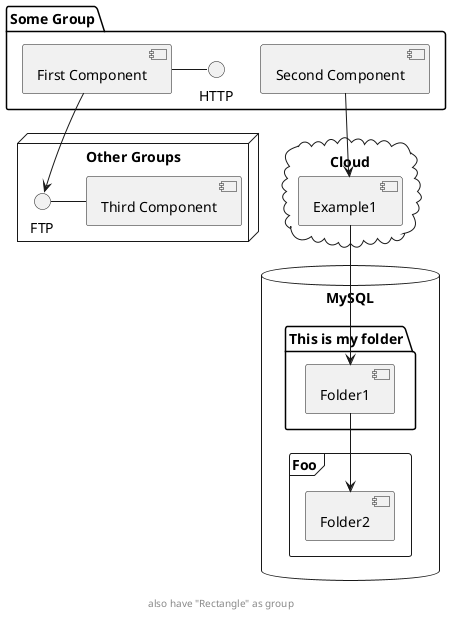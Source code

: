 @startuml

package "Some Group" {
    component "First Component" as comp1
    interface HTTP as http
    component "Second Component" as comp2
    comp1 - http
}

node "Other Groups" {
    interface FTP as ftp
    component "Third Component" as comp3
    comp1 --> ftp
    ftp - comp3
}

cloud Cloud {
    component "Example1" as ex1
    comp2 --> ex1
}

database MySQL {
    folder "This is my folder" {
        component "Folder1" as f1
    }
    frame Foo {
        component "Folder2" as f2
    }    
    ex1 --> f1
    f1 --> f2
}

footer also have "Rectangle" as group

@enduml